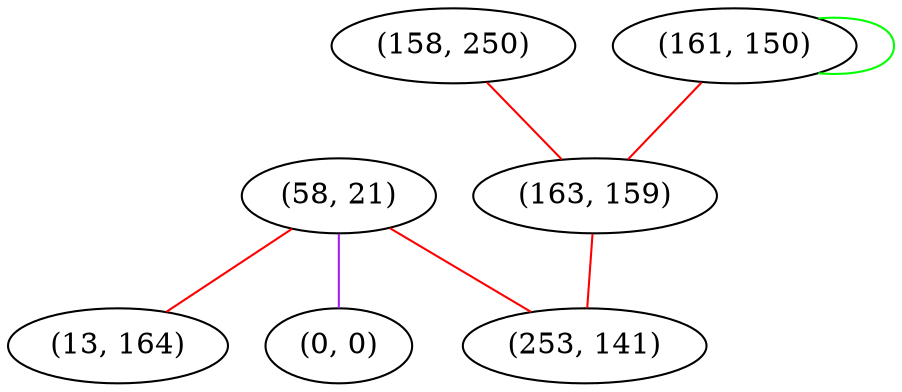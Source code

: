 graph "" {
"(58, 21)";
"(158, 250)";
"(161, 150)";
"(13, 164)";
"(163, 159)";
"(0, 0)";
"(253, 141)";
"(58, 21)" -- "(13, 164)"  [color=red, key=0, weight=1];
"(58, 21)" -- "(0, 0)"  [color=purple, key=0, weight=4];
"(58, 21)" -- "(253, 141)"  [color=red, key=0, weight=1];
"(158, 250)" -- "(163, 159)"  [color=red, key=0, weight=1];
"(161, 150)" -- "(163, 159)"  [color=red, key=0, weight=1];
"(161, 150)" -- "(161, 150)"  [color=green, key=0, weight=2];
"(163, 159)" -- "(253, 141)"  [color=red, key=0, weight=1];
}
